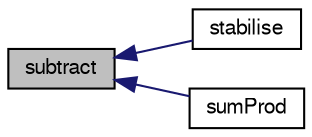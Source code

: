 digraph "subtract"
{
  bgcolor="transparent";
  edge [fontname="FreeSans",fontsize="10",labelfontname="FreeSans",labelfontsize="10"];
  node [fontname="FreeSans",fontsize="10",shape=record];
  rankdir="LR";
  Node66420 [label="subtract",height=0.2,width=0.4,color="black", fillcolor="grey75", style="filled", fontcolor="black"];
  Node66420 -> Node66421 [dir="back",color="midnightblue",fontsize="10",style="solid",fontname="FreeSans"];
  Node66421 [label="stabilise",height=0.2,width=0.4,color="black",URL="$a21124.html#aad840398bfc1f7568110b83229ffad34"];
  Node66420 -> Node66422 [dir="back",color="midnightblue",fontsize="10",style="solid",fontname="FreeSans"];
  Node66422 [label="sumProd",height=0.2,width=0.4,color="black",URL="$a21124.html#a5b480f6156c25bef4de87d86094e87ea"];
}
